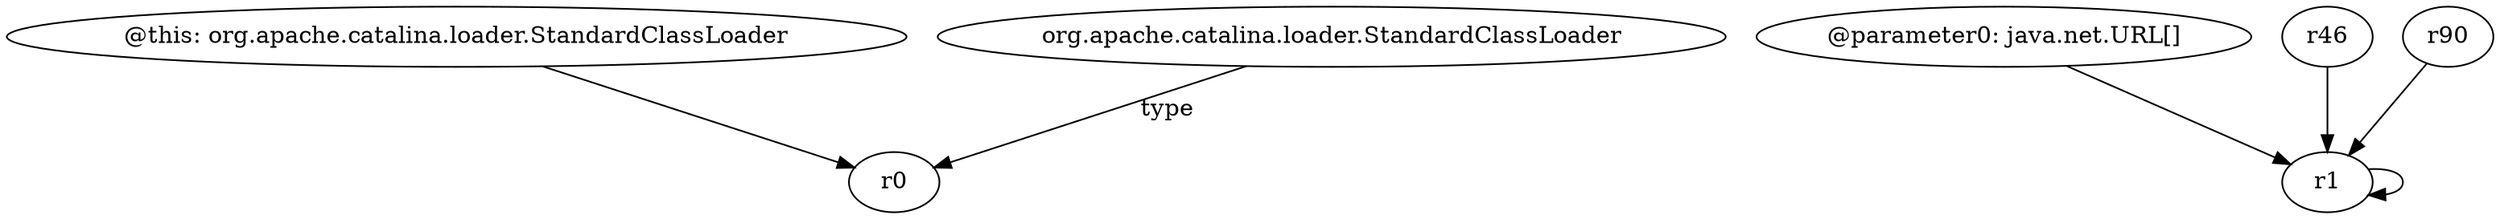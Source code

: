 digraph g {
0[label="@this: org.apache.catalina.loader.StandardClassLoader"]
1[label="r0"]
0->1[label=""]
2[label="org.apache.catalina.loader.StandardClassLoader"]
2->1[label="type"]
3[label="@parameter0: java.net.URL[]"]
4[label="r1"]
3->4[label=""]
5[label="r46"]
5->4[label=""]
6[label="r90"]
6->4[label=""]
4->4[label=""]
}